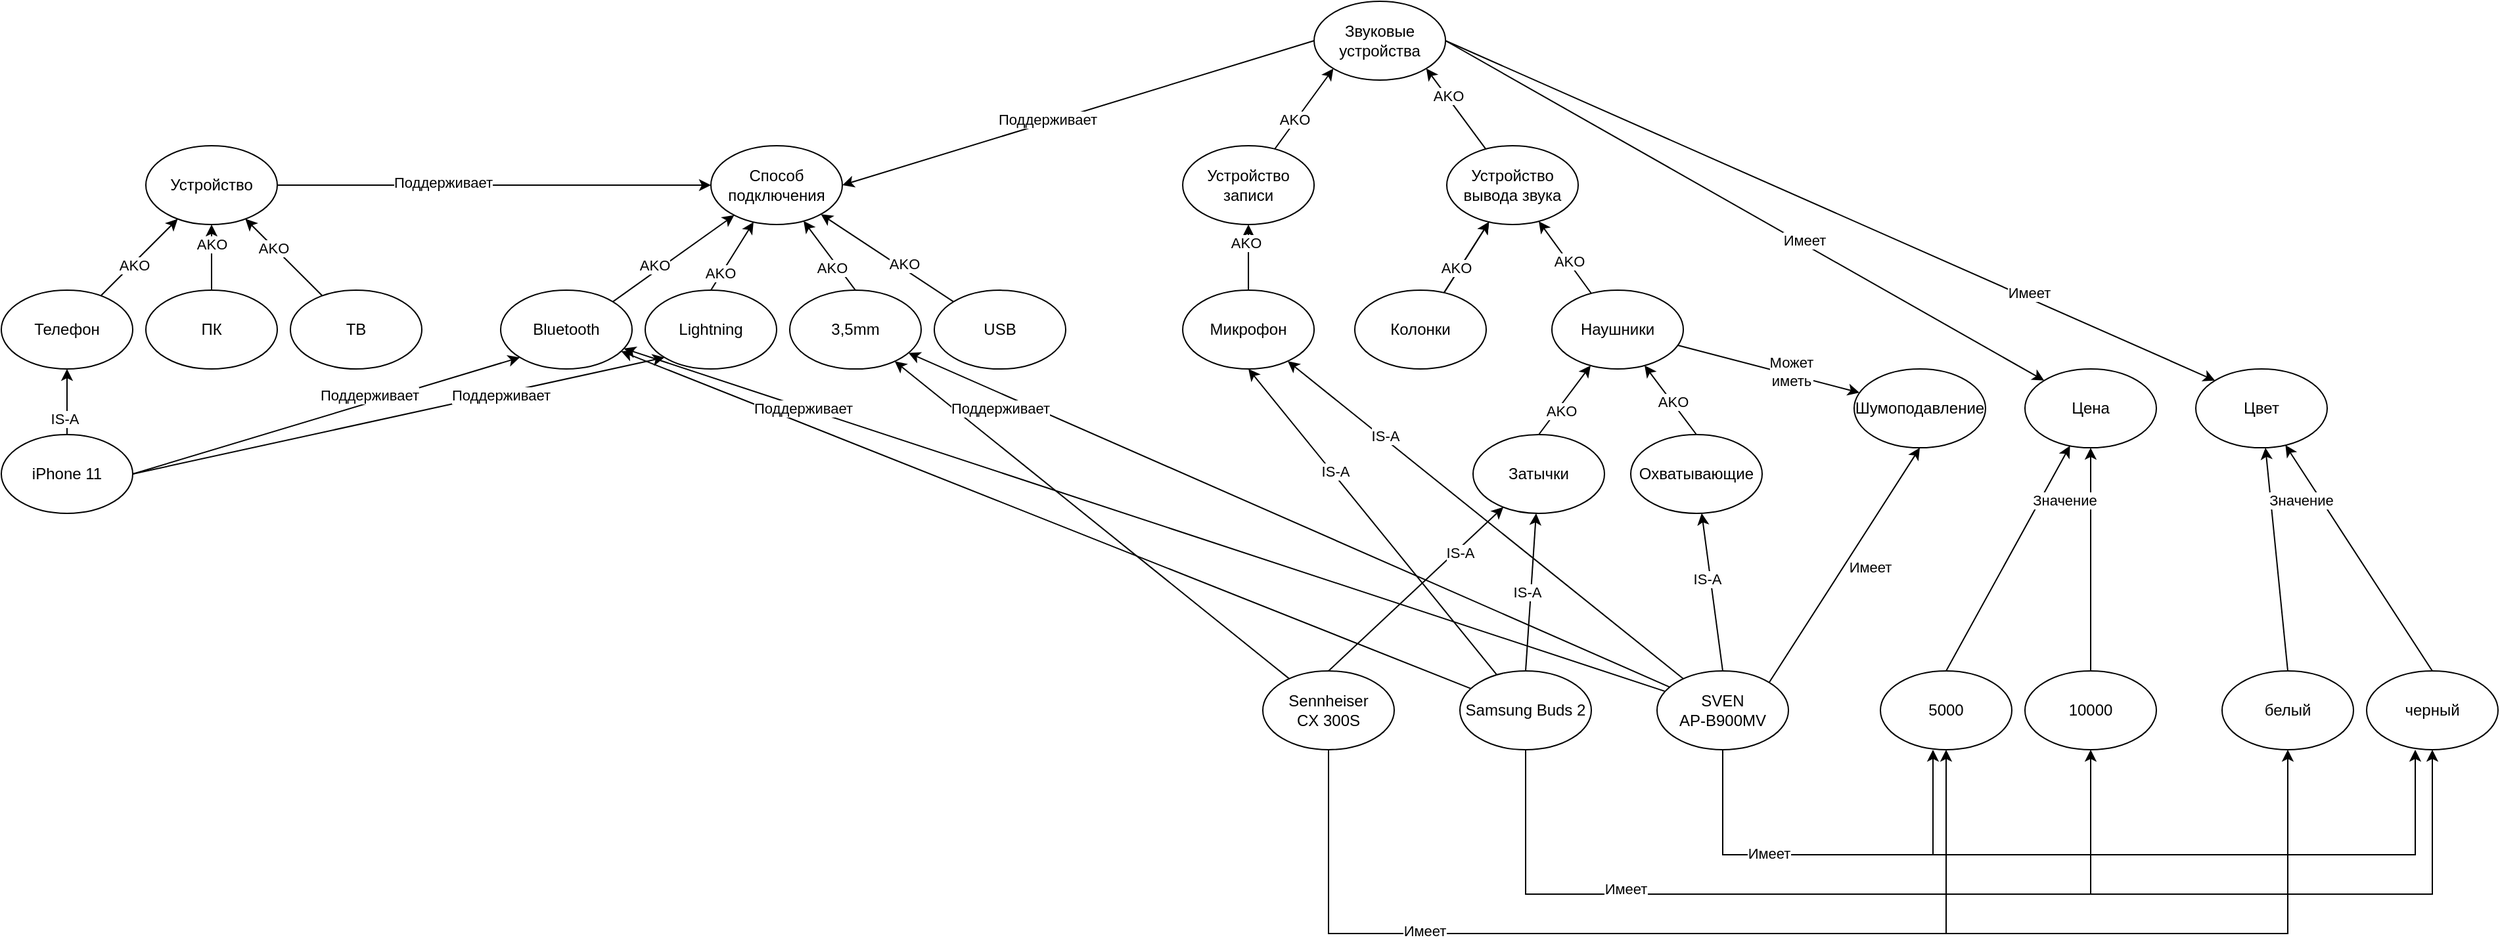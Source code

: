 <mxfile version="20.7.4" type="device"><diagram id="3Y6b7zOvN9q8wWa69pdr" name="Page-1"><mxGraphModel dx="2474" dy="1166" grid="1" gridSize="10" guides="1" tooltips="1" connect="1" arrows="1" fold="1" page="0" pageScale="1" pageWidth="850" pageHeight="1100" math="0" shadow="0"><root><mxCell id="0"/><mxCell id="1" parent="0"/><mxCell id="ArRMktAsQ7zONel15UkZ-35" value="" style="edgeStyle=none;rounded=0;orthogonalLoop=1;jettySize=auto;html=1;" edge="1" parent="1" source="XrKABQ83DVYuIjvo05Q5-3" target="XrKABQ83DVYuIjvo05Q5-1"><mxGeometry relative="1" as="geometry"/></mxCell><mxCell id="ArRMktAsQ7zONel15UkZ-16" style="edgeStyle=none;rounded=0;orthogonalLoop=1;jettySize=auto;html=1;exitX=0.5;exitY=0;exitDx=0;exitDy=0;" edge="1" parent="1" source="XrKABQ83DVYuIjvo05Q5-91" target="XrKABQ83DVYuIjvo05Q5-8"><mxGeometry relative="1" as="geometry"/></mxCell><mxCell id="ArRMktAsQ7zONel15UkZ-19" value="IS-A" style="edgeLabel;html=1;align=center;verticalAlign=middle;resizable=0;points=[];" vertex="1" connectable="0" parent="ArRMktAsQ7zONel15UkZ-16"><mxGeometry x="0.155" y="3" relative="1" as="geometry"><mxPoint x="25" y="-16" as="offset"/></mxGeometry></mxCell><mxCell id="XrKABQ83DVYuIjvo05Q5-60" style="edgeStyle=none;rounded=0;orthogonalLoop=1;jettySize=auto;html=1;entryX=1;entryY=1;entryDx=0;entryDy=0;" parent="1" source="XrKABQ83DVYuIjvo05Q5-1" target="XrKABQ83DVYuIjvo05Q5-10" edge="1"><mxGeometry relative="1" as="geometry"/></mxCell><mxCell id="XrKABQ83DVYuIjvo05Q5-61" value="AKO" style="edgeLabel;html=1;align=center;verticalAlign=middle;resizable=0;points=[];" parent="XrKABQ83DVYuIjvo05Q5-60" vertex="1" connectable="0"><mxGeometry x="0.32" relative="1" as="geometry"><mxPoint x="1" as="offset"/></mxGeometry></mxCell><mxCell id="XrKABQ83DVYuIjvo05Q5-1" value="Устройство вывода звука" style="ellipse;whiteSpace=wrap;html=1;" parent="1" vertex="1"><mxGeometry x="760" y="150" width="100" height="60" as="geometry"/></mxCell><mxCell id="XrKABQ83DVYuIjvo05Q5-64" style="edgeStyle=none;rounded=0;orthogonalLoop=1;jettySize=auto;html=1;" parent="1" source="XrKABQ83DVYuIjvo05Q5-2" target="XrKABQ83DVYuIjvo05Q5-1" edge="1"><mxGeometry relative="1" as="geometry"/></mxCell><mxCell id="XrKABQ83DVYuIjvo05Q5-65" value="AKO" style="edgeLabel;html=1;align=center;verticalAlign=middle;resizable=0;points=[];" parent="XrKABQ83DVYuIjvo05Q5-64" vertex="1" connectable="0"><mxGeometry x="0.41" y="2" relative="1" as="geometry"><mxPoint x="13" y="13" as="offset"/></mxGeometry></mxCell><mxCell id="XrKABQ83DVYuIjvo05Q5-75" style="edgeStyle=none;rounded=0;orthogonalLoop=1;jettySize=auto;html=1;" parent="1" source="XrKABQ83DVYuIjvo05Q5-2" target="XrKABQ83DVYuIjvo05Q5-26" edge="1"><mxGeometry relative="1" as="geometry"/></mxCell><mxCell id="XrKABQ83DVYuIjvo05Q5-76" value="Может&lt;br&gt;иметь" style="edgeLabel;html=1;align=center;verticalAlign=middle;resizable=0;points=[];" parent="XrKABQ83DVYuIjvo05Q5-75" vertex="1" connectable="0"><mxGeometry x="0.236" y="3" relative="1" as="geometry"><mxPoint as="offset"/></mxGeometry></mxCell><mxCell id="XrKABQ83DVYuIjvo05Q5-77" style="edgeStyle=none;rounded=0;orthogonalLoop=1;jettySize=auto;html=1;exitX=1;exitY=0.5;exitDx=0;exitDy=0;entryX=0;entryY=0;entryDx=0;entryDy=0;" parent="1" source="XrKABQ83DVYuIjvo05Q5-10" target="XrKABQ83DVYuIjvo05Q5-27" edge="1"><mxGeometry relative="1" as="geometry"/></mxCell><mxCell id="XrKABQ83DVYuIjvo05Q5-78" value="Имеет" style="edgeLabel;html=1;align=center;verticalAlign=middle;resizable=0;points=[];" parent="XrKABQ83DVYuIjvo05Q5-77" vertex="1" connectable="0"><mxGeometry x="0.19" y="3" relative="1" as="geometry"><mxPoint as="offset"/></mxGeometry></mxCell><mxCell id="XrKABQ83DVYuIjvo05Q5-79" style="edgeStyle=none;rounded=0;orthogonalLoop=1;jettySize=auto;html=1;exitX=1;exitY=0.5;exitDx=0;exitDy=0;entryX=0;entryY=0;entryDx=0;entryDy=0;" parent="1" source="XrKABQ83DVYuIjvo05Q5-10" target="XrKABQ83DVYuIjvo05Q5-31" edge="1"><mxGeometry relative="1" as="geometry"/></mxCell><mxCell id="XrKABQ83DVYuIjvo05Q5-80" value="Имеет" style="edgeLabel;html=1;align=center;verticalAlign=middle;resizable=0;points=[];" parent="XrKABQ83DVYuIjvo05Q5-79" vertex="1" connectable="0"><mxGeometry x="0.511" y="4" relative="1" as="geometry"><mxPoint as="offset"/></mxGeometry></mxCell><mxCell id="XrKABQ83DVYuIjvo05Q5-2" value="Наушники" style="ellipse;whiteSpace=wrap;html=1;" parent="1" vertex="1"><mxGeometry x="840" y="260" width="100" height="60" as="geometry"/></mxCell><mxCell id="XrKABQ83DVYuIjvo05Q5-62" style="edgeStyle=none;rounded=0;orthogonalLoop=1;jettySize=auto;html=1;" parent="1" source="XrKABQ83DVYuIjvo05Q5-3" target="XrKABQ83DVYuIjvo05Q5-1" edge="1"><mxGeometry relative="1" as="geometry"/></mxCell><mxCell id="XrKABQ83DVYuIjvo05Q5-63" value="AKO" style="edgeLabel;html=1;align=center;verticalAlign=middle;resizable=0;points=[];" parent="XrKABQ83DVYuIjvo05Q5-62" vertex="1" connectable="0"><mxGeometry x="-0.353" y="3" relative="1" as="geometry"><mxPoint as="offset"/></mxGeometry></mxCell><mxCell id="XrKABQ83DVYuIjvo05Q5-3" value="Колонки" style="ellipse;whiteSpace=wrap;html=1;" parent="1" vertex="1"><mxGeometry x="690" y="260" width="100" height="60" as="geometry"/></mxCell><mxCell id="XrKABQ83DVYuIjvo05Q5-4" value="Способ подключения" style="ellipse;whiteSpace=wrap;html=1;" parent="1" vertex="1"><mxGeometry x="200" y="150" width="100" height="60" as="geometry"/></mxCell><mxCell id="XrKABQ83DVYuIjvo05Q5-32" style="rounded=0;orthogonalLoop=1;jettySize=auto;html=1;exitX=1;exitY=0;exitDx=0;exitDy=0;" parent="1" source="XrKABQ83DVYuIjvo05Q5-5" target="XrKABQ83DVYuIjvo05Q5-4" edge="1"><mxGeometry relative="1" as="geometry"/></mxCell><mxCell id="XrKABQ83DVYuIjvo05Q5-33" value="AKO" style="edgeLabel;html=1;align=center;verticalAlign=middle;resizable=0;points=[];" parent="XrKABQ83DVYuIjvo05Q5-32" vertex="1" connectable="0"><mxGeometry x="-0.262" y="4" relative="1" as="geometry"><mxPoint as="offset"/></mxGeometry></mxCell><mxCell id="XrKABQ83DVYuIjvo05Q5-5" value="Bluetooth" style="ellipse;whiteSpace=wrap;html=1;" parent="1" vertex="1"><mxGeometry x="40" y="260" width="100" height="60" as="geometry"/></mxCell><mxCell id="XrKABQ83DVYuIjvo05Q5-6" value="3,5mm" style="ellipse;whiteSpace=wrap;html=1;" parent="1" vertex="1"><mxGeometry x="260" y="260.06" width="100" height="60" as="geometry"/></mxCell><mxCell id="XrKABQ83DVYuIjvo05Q5-66" style="edgeStyle=none;rounded=0;orthogonalLoop=1;jettySize=auto;html=1;exitX=0.5;exitY=0;exitDx=0;exitDy=0;" parent="1" source="XrKABQ83DVYuIjvo05Q5-8" target="XrKABQ83DVYuIjvo05Q5-2" edge="1"><mxGeometry relative="1" as="geometry"/></mxCell><mxCell id="XrKABQ83DVYuIjvo05Q5-67" value="AKO" style="edgeLabel;html=1;align=center;verticalAlign=middle;resizable=0;points=[];" parent="XrKABQ83DVYuIjvo05Q5-66" vertex="1" connectable="0"><mxGeometry x="-0.507" y="-1" relative="1" as="geometry"><mxPoint x="6" y="-6" as="offset"/></mxGeometry></mxCell><mxCell id="XrKABQ83DVYuIjvo05Q5-8" value="Затычки" style="ellipse;whiteSpace=wrap;html=1;" parent="1" vertex="1"><mxGeometry x="780" y="370" width="100" height="60" as="geometry"/></mxCell><mxCell id="XrKABQ83DVYuIjvo05Q5-68" style="edgeStyle=none;rounded=0;orthogonalLoop=1;jettySize=auto;html=1;exitX=0.5;exitY=0;exitDx=0;exitDy=0;" parent="1" source="XrKABQ83DVYuIjvo05Q5-9" target="XrKABQ83DVYuIjvo05Q5-2" edge="1"><mxGeometry relative="1" as="geometry"/></mxCell><mxCell id="XrKABQ83DVYuIjvo05Q5-69" value="AKO" style="edgeLabel;html=1;align=center;verticalAlign=middle;resizable=0;points=[];" parent="XrKABQ83DVYuIjvo05Q5-68" vertex="1" connectable="0"><mxGeometry x="0.569" relative="1" as="geometry"><mxPoint x="13" y="16" as="offset"/></mxGeometry></mxCell><mxCell id="XrKABQ83DVYuIjvo05Q5-9" value="Охватывающие" style="ellipse;whiteSpace=wrap;html=1;" parent="1" vertex="1"><mxGeometry x="900" y="370" width="100" height="60" as="geometry"/></mxCell><mxCell id="XrKABQ83DVYuIjvo05Q5-48" style="edgeStyle=none;rounded=0;orthogonalLoop=1;jettySize=auto;html=1;exitX=0;exitY=0.5;exitDx=0;exitDy=0;entryX=1;entryY=0.5;entryDx=0;entryDy=0;" parent="1" source="XrKABQ83DVYuIjvo05Q5-10" target="XrKABQ83DVYuIjvo05Q5-4" edge="1"><mxGeometry relative="1" as="geometry"/></mxCell><mxCell id="XrKABQ83DVYuIjvo05Q5-49" value="Поддерживает" style="edgeLabel;html=1;align=center;verticalAlign=middle;resizable=0;points=[];" parent="XrKABQ83DVYuIjvo05Q5-48" vertex="1" connectable="0"><mxGeometry x="0.127" y="-2" relative="1" as="geometry"><mxPoint as="offset"/></mxGeometry></mxCell><mxCell id="XrKABQ83DVYuIjvo05Q5-10" value="Звуковые устройства" style="ellipse;whiteSpace=wrap;html=1;" parent="1" vertex="1"><mxGeometry x="659.04" y="40" width="100" height="60" as="geometry"/></mxCell><mxCell id="XrKABQ83DVYuIjvo05Q5-56" style="edgeStyle=none;rounded=0;orthogonalLoop=1;jettySize=auto;html=1;entryX=0;entryY=1;entryDx=0;entryDy=0;" parent="1" source="XrKABQ83DVYuIjvo05Q5-11" target="XrKABQ83DVYuIjvo05Q5-10" edge="1"><mxGeometry relative="1" as="geometry"/></mxCell><mxCell id="XrKABQ83DVYuIjvo05Q5-57" value="AKO" style="edgeLabel;html=1;align=center;verticalAlign=middle;resizable=0;points=[];" parent="XrKABQ83DVYuIjvo05Q5-56" vertex="1" connectable="0"><mxGeometry x="-0.29" y="2" relative="1" as="geometry"><mxPoint as="offset"/></mxGeometry></mxCell><mxCell id="XrKABQ83DVYuIjvo05Q5-11" value="Устройство записи" style="ellipse;whiteSpace=wrap;html=1;" parent="1" vertex="1"><mxGeometry x="559.04" y="150" width="100" height="60" as="geometry"/></mxCell><mxCell id="XrKABQ83DVYuIjvo05Q5-58" style="edgeStyle=none;rounded=0;orthogonalLoop=1;jettySize=auto;html=1;exitX=0.5;exitY=0;exitDx=0;exitDy=0;entryX=0.5;entryY=1;entryDx=0;entryDy=0;" parent="1" source="XrKABQ83DVYuIjvo05Q5-12" target="XrKABQ83DVYuIjvo05Q5-11" edge="1"><mxGeometry relative="1" as="geometry"/></mxCell><mxCell id="XrKABQ83DVYuIjvo05Q5-59" value="AKO" style="edgeLabel;html=1;align=center;verticalAlign=middle;resizable=0;points=[];" parent="XrKABQ83DVYuIjvo05Q5-58" vertex="1" connectable="0"><mxGeometry x="0.44" y="2" relative="1" as="geometry"><mxPoint as="offset"/></mxGeometry></mxCell><mxCell id="XrKABQ83DVYuIjvo05Q5-12" value="Микрофон" style="ellipse;whiteSpace=wrap;html=1;" parent="1" vertex="1"><mxGeometry x="559.04" y="260" width="100" height="60" as="geometry"/></mxCell><mxCell id="XrKABQ83DVYuIjvo05Q5-46" style="edgeStyle=none;rounded=0;orthogonalLoop=1;jettySize=auto;html=1;exitX=1;exitY=0.5;exitDx=0;exitDy=0;entryX=0;entryY=0.5;entryDx=0;entryDy=0;" parent="1" source="XrKABQ83DVYuIjvo05Q5-24" target="XrKABQ83DVYuIjvo05Q5-4" edge="1"><mxGeometry relative="1" as="geometry"/></mxCell><mxCell id="XrKABQ83DVYuIjvo05Q5-47" value="Поддерживает" style="edgeLabel;html=1;align=center;verticalAlign=middle;resizable=0;points=[];" parent="XrKABQ83DVYuIjvo05Q5-46" vertex="1" connectable="0"><mxGeometry x="-0.236" y="2" relative="1" as="geometry"><mxPoint as="offset"/></mxGeometry></mxCell><mxCell id="XrKABQ83DVYuIjvo05Q5-24" value="Устройство" style="ellipse;whiteSpace=wrap;html=1;" parent="1" vertex="1"><mxGeometry x="-230" y="150" width="100" height="60" as="geometry"/></mxCell><mxCell id="XrKABQ83DVYuIjvo05Q5-43" style="edgeStyle=none;rounded=0;orthogonalLoop=1;jettySize=auto;html=1;exitX=0;exitY=0;exitDx=0;exitDy=0;" parent="1" source="XrKABQ83DVYuIjvo05Q5-25" target="XrKABQ83DVYuIjvo05Q5-4" edge="1"><mxGeometry relative="1" as="geometry"/></mxCell><mxCell id="XrKABQ83DVYuIjvo05Q5-44" value="&lt;span style=&quot;color: rgba(0, 0, 0, 0); font-family: monospace; font-size: 0px; text-align: start;&quot;&gt;%3CmxGraphModel%3E%3Croot%3E%3CmxCell%20id%3D%220%22%2F%3E%3CmxCell%20id%3D%221%22%20parent%3D%220%22%2F%3E%3CmxCell%20id%3D%222%22%20value%3D%22AKO%22%20style%3D%22edgeLabel%3Bhtml%3D1%3Balign%3Dcenter%3BverticalAlign%3Dmiddle%3Bresizable%3D0%3Bpoints%3D%5B%5D%3B%22%20vertex%3D%221%22%20connectable%3D%220%22%20parent%3D%221%22%3E%3CmxGeometry%20x%3D%22246%22%20y%3D%22242%22%20as%3D%22geometry%22%2F%3E%3C%2FmxCell%3E%3C%2Froot%3E%3C%2FmxGraphModel%3E&lt;/span&gt;" style="edgeLabel;html=1;align=center;verticalAlign=middle;resizable=0;points=[];" parent="XrKABQ83DVYuIjvo05Q5-43" vertex="1" connectable="0"><mxGeometry x="-0.3" y="-3" relative="1" as="geometry"><mxPoint as="offset"/></mxGeometry></mxCell><mxCell id="XrKABQ83DVYuIjvo05Q5-45" value="AKO" style="edgeLabel;html=1;align=center;verticalAlign=middle;resizable=0;points=[];" parent="XrKABQ83DVYuIjvo05Q5-43" vertex="1" connectable="0"><mxGeometry x="-0.443" y="-4" relative="1" as="geometry"><mxPoint x="-12" y="-7" as="offset"/></mxGeometry></mxCell><mxCell id="XrKABQ83DVYuIjvo05Q5-25" value="USB" style="ellipse;whiteSpace=wrap;html=1;" parent="1" vertex="1"><mxGeometry x="370" y="260.06" width="100" height="60" as="geometry"/></mxCell><mxCell id="XrKABQ83DVYuIjvo05Q5-26" value="Шумоподавление" style="ellipse;whiteSpace=wrap;html=1;" parent="1" vertex="1"><mxGeometry x="1070" y="320.06" width="100" height="60" as="geometry"/></mxCell><mxCell id="XrKABQ83DVYuIjvo05Q5-27" value="Цена" style="ellipse;whiteSpace=wrap;html=1;" parent="1" vertex="1"><mxGeometry x="1200" y="320.06" width="100" height="60" as="geometry"/></mxCell><mxCell id="XrKABQ83DVYuIjvo05Q5-50" style="edgeStyle=none;rounded=0;orthogonalLoop=1;jettySize=auto;html=1;" parent="1" source="XrKABQ83DVYuIjvo05Q5-28" target="XrKABQ83DVYuIjvo05Q5-24" edge="1"><mxGeometry relative="1" as="geometry"/></mxCell><mxCell id="XrKABQ83DVYuIjvo05Q5-51" value="AKO" style="edgeLabel;html=1;align=center;verticalAlign=middle;resizable=0;points=[];" parent="XrKABQ83DVYuIjvo05Q5-50" vertex="1" connectable="0"><mxGeometry x="-0.179" y="-1" relative="1" as="geometry"><mxPoint as="offset"/></mxGeometry></mxCell><mxCell id="XrKABQ83DVYuIjvo05Q5-28" value="Телефон" style="ellipse;whiteSpace=wrap;html=1;" parent="1" vertex="1"><mxGeometry x="-340" y="260" width="100" height="60" as="geometry"/></mxCell><mxCell id="XrKABQ83DVYuIjvo05Q5-52" style="edgeStyle=none;rounded=0;orthogonalLoop=1;jettySize=auto;html=1;" parent="1" source="XrKABQ83DVYuIjvo05Q5-29" target="XrKABQ83DVYuIjvo05Q5-24" edge="1"><mxGeometry relative="1" as="geometry"/></mxCell><mxCell id="XrKABQ83DVYuIjvo05Q5-53" value="AKO" style="edgeLabel;html=1;align=center;verticalAlign=middle;resizable=0;points=[];" parent="XrKABQ83DVYuIjvo05Q5-52" vertex="1" connectable="0"><mxGeometry x="0.429" relative="1" as="geometry"><mxPoint as="offset"/></mxGeometry></mxCell><mxCell id="XrKABQ83DVYuIjvo05Q5-29" value="ПК" style="ellipse;whiteSpace=wrap;html=1;" parent="1" vertex="1"><mxGeometry x="-230" y="260" width="100" height="60" as="geometry"/></mxCell><mxCell id="XrKABQ83DVYuIjvo05Q5-54" style="edgeStyle=none;rounded=0;orthogonalLoop=1;jettySize=auto;html=1;" parent="1" source="XrKABQ83DVYuIjvo05Q5-30" target="XrKABQ83DVYuIjvo05Q5-24" edge="1"><mxGeometry relative="1" as="geometry"/></mxCell><mxCell id="XrKABQ83DVYuIjvo05Q5-55" value="AKO" style="edgeLabel;html=1;align=center;verticalAlign=middle;resizable=0;points=[];" parent="XrKABQ83DVYuIjvo05Q5-54" vertex="1" connectable="0"><mxGeometry x="0.263" y="1" relative="1" as="geometry"><mxPoint as="offset"/></mxGeometry></mxCell><mxCell id="XrKABQ83DVYuIjvo05Q5-30" value="ТВ" style="ellipse;whiteSpace=wrap;html=1;" parent="1" vertex="1"><mxGeometry x="-120" y="260" width="100" height="60" as="geometry"/></mxCell><mxCell id="XrKABQ83DVYuIjvo05Q5-31" value="Цвет" style="ellipse;whiteSpace=wrap;html=1;" parent="1" vertex="1"><mxGeometry x="1330" y="320.06" width="100" height="60" as="geometry"/></mxCell><mxCell id="XrKABQ83DVYuIjvo05Q5-36" style="rounded=0;orthogonalLoop=1;jettySize=auto;html=1;exitX=0.5;exitY=0;exitDx=0;exitDy=0;" parent="1" source="XrKABQ83DVYuIjvo05Q5-6" target="XrKABQ83DVYuIjvo05Q5-4" edge="1"><mxGeometry relative="1" as="geometry"><mxPoint x="229.996" y="523.436" as="sourcePoint"/><mxPoint x="305.144" y="470.004" as="targetPoint"/></mxGeometry></mxCell><mxCell id="XrKABQ83DVYuIjvo05Q5-37" value="AKO" style="edgeLabel;html=1;align=center;verticalAlign=middle;resizable=0;points=[];" parent="XrKABQ83DVYuIjvo05Q5-36" vertex="1" connectable="0"><mxGeometry x="-0.262" y="4" relative="1" as="geometry"><mxPoint as="offset"/></mxGeometry></mxCell><mxCell id="XrKABQ83DVYuIjvo05Q5-71" style="edgeStyle=none;rounded=0;orthogonalLoop=1;jettySize=auto;html=1;exitX=0.5;exitY=0;exitDx=0;exitDy=0;entryX=0.5;entryY=1;entryDx=0;entryDy=0;" parent="1" source="XrKABQ83DVYuIjvo05Q5-70" target="XrKABQ83DVYuIjvo05Q5-28" edge="1"><mxGeometry relative="1" as="geometry"/></mxCell><mxCell id="XrKABQ83DVYuIjvo05Q5-72" value="IS-A" style="edgeLabel;html=1;align=center;verticalAlign=middle;resizable=0;points=[];" parent="XrKABQ83DVYuIjvo05Q5-71" vertex="1" connectable="0"><mxGeometry x="-0.52" y="2" relative="1" as="geometry"><mxPoint as="offset"/></mxGeometry></mxCell><mxCell id="XrKABQ83DVYuIjvo05Q5-82" style="edgeStyle=none;rounded=0;orthogonalLoop=1;jettySize=auto;html=1;exitX=1;exitY=0.5;exitDx=0;exitDy=0;entryX=0;entryY=1;entryDx=0;entryDy=0;" parent="1" source="XrKABQ83DVYuIjvo05Q5-70" target="XrKABQ83DVYuIjvo05Q5-5" edge="1"><mxGeometry relative="1" as="geometry"/></mxCell><mxCell id="XrKABQ83DVYuIjvo05Q5-83" value="Поддерживает" style="edgeLabel;html=1;align=center;verticalAlign=middle;resizable=0;points=[];" parent="XrKABQ83DVYuIjvo05Q5-82" vertex="1" connectable="0"><mxGeometry x="-0.4" y="2" relative="1" as="geometry"><mxPoint x="92" y="-32" as="offset"/></mxGeometry></mxCell><mxCell id="XrKABQ83DVYuIjvo05Q5-88" style="edgeStyle=none;rounded=0;orthogonalLoop=1;jettySize=auto;html=1;exitX=1;exitY=0.5;exitDx=0;exitDy=0;entryX=0;entryY=1;entryDx=0;entryDy=0;" parent="1" source="XrKABQ83DVYuIjvo05Q5-70" target="XrKABQ83DVYuIjvo05Q5-84" edge="1"><mxGeometry relative="1" as="geometry"/></mxCell><mxCell id="XrKABQ83DVYuIjvo05Q5-89" value="Поддерживает" style="edgeLabel;html=1;align=center;verticalAlign=middle;resizable=0;points=[];" parent="XrKABQ83DVYuIjvo05Q5-88" vertex="1" connectable="0"><mxGeometry x="0.467" y="1" relative="1" as="geometry"><mxPoint x="-17" y="6" as="offset"/></mxGeometry></mxCell><mxCell id="XrKABQ83DVYuIjvo05Q5-70" value="iPhone 11" style="ellipse;whiteSpace=wrap;html=1;" parent="1" vertex="1"><mxGeometry x="-340" y="370" width="100" height="60" as="geometry"/></mxCell><mxCell id="XrKABQ83DVYuIjvo05Q5-86" style="edgeStyle=none;rounded=0;orthogonalLoop=1;jettySize=auto;html=1;exitX=0.5;exitY=0;exitDx=0;exitDy=0;" parent="1" source="XrKABQ83DVYuIjvo05Q5-84" target="XrKABQ83DVYuIjvo05Q5-4" edge="1"><mxGeometry relative="1" as="geometry"/></mxCell><mxCell id="XrKABQ83DVYuIjvo05Q5-87" value="AKO" style="edgeLabel;html=1;align=center;verticalAlign=middle;resizable=0;points=[];" parent="XrKABQ83DVYuIjvo05Q5-86" vertex="1" connectable="0"><mxGeometry x="-0.519" y="1" relative="1" as="geometry"><mxPoint as="offset"/></mxGeometry></mxCell><mxCell id="XrKABQ83DVYuIjvo05Q5-84" value="Lightning" style="ellipse;whiteSpace=wrap;html=1;" parent="1" vertex="1"><mxGeometry x="150" y="260" width="100" height="60" as="geometry"/></mxCell><mxCell id="ArRMktAsQ7zONel15UkZ-1" style="rounded=0;orthogonalLoop=1;jettySize=auto;html=1;" edge="1" parent="1" source="XrKABQ83DVYuIjvo05Q5-90" target="XrKABQ83DVYuIjvo05Q5-6"><mxGeometry relative="1" as="geometry"/></mxCell><mxCell id="ArRMktAsQ7zONel15UkZ-2" style="edgeStyle=none;rounded=0;orthogonalLoop=1;jettySize=auto;html=1;" edge="1" parent="1" source="XrKABQ83DVYuIjvo05Q5-90" target="XrKABQ83DVYuIjvo05Q5-5"><mxGeometry relative="1" as="geometry"/></mxCell><mxCell id="ArRMktAsQ7zONel15UkZ-3" style="edgeStyle=none;rounded=0;orthogonalLoop=1;jettySize=auto;html=1;exitX=1;exitY=0;exitDx=0;exitDy=0;entryX=0.5;entryY=1;entryDx=0;entryDy=0;" edge="1" parent="1" source="XrKABQ83DVYuIjvo05Q5-90" target="XrKABQ83DVYuIjvo05Q5-26"><mxGeometry relative="1" as="geometry"/></mxCell><mxCell id="ArRMktAsQ7zONel15UkZ-12" value="Имеет" style="edgeLabel;html=1;align=center;verticalAlign=middle;resizable=0;points=[];" vertex="1" connectable="0" parent="ArRMktAsQ7zONel15UkZ-3"><mxGeometry x="-0.37" y="3" relative="1" as="geometry"><mxPoint x="43" y="-30" as="offset"/></mxGeometry></mxCell><mxCell id="ArRMktAsQ7zONel15UkZ-18" style="edgeStyle=none;rounded=0;orthogonalLoop=1;jettySize=auto;html=1;exitX=0.5;exitY=0;exitDx=0;exitDy=0;" edge="1" parent="1" source="XrKABQ83DVYuIjvo05Q5-90" target="XrKABQ83DVYuIjvo05Q5-9"><mxGeometry relative="1" as="geometry"/></mxCell><mxCell id="ArRMktAsQ7zONel15UkZ-21" value="IS-A" style="edgeLabel;html=1;align=center;verticalAlign=middle;resizable=0;points=[];" vertex="1" connectable="0" parent="ArRMktAsQ7zONel15UkZ-18"><mxGeometry x="0.351" y="-1" relative="1" as="geometry"><mxPoint x="-2" y="11" as="offset"/></mxGeometry></mxCell><mxCell id="ArRMktAsQ7zONel15UkZ-26" style="edgeStyle=orthogonalEdgeStyle;rounded=0;orthogonalLoop=1;jettySize=auto;html=1;exitX=0.5;exitY=1;exitDx=0;exitDy=0;entryX=0.4;entryY=1;entryDx=0;entryDy=0;entryPerimeter=0;" edge="1" parent="1" source="XrKABQ83DVYuIjvo05Q5-90" target="XrKABQ83DVYuIjvo05Q5-93"><mxGeometry relative="1" as="geometry"><Array as="points"><mxPoint x="970" y="690"/><mxPoint x="1130" y="690"/></Array></mxGeometry></mxCell><mxCell id="ArRMktAsQ7zONel15UkZ-27" style="edgeStyle=orthogonalEdgeStyle;rounded=0;orthogonalLoop=1;jettySize=auto;html=1;exitX=0.5;exitY=1;exitDx=0;exitDy=0;entryX=0.37;entryY=1;entryDx=0;entryDy=0;entryPerimeter=0;" edge="1" parent="1" source="XrKABQ83DVYuIjvo05Q5-90" target="XrKABQ83DVYuIjvo05Q5-96"><mxGeometry relative="1" as="geometry"><Array as="points"><mxPoint x="970" y="690"/><mxPoint x="1497" y="690"/></Array></mxGeometry></mxCell><mxCell id="ArRMktAsQ7zONel15UkZ-30" value="Имеет" style="edgeLabel;html=1;align=center;verticalAlign=middle;resizable=0;points=[];" vertex="1" connectable="0" parent="ArRMktAsQ7zONel15UkZ-27"><mxGeometry x="-0.667" y="1" relative="1" as="geometry"><mxPoint as="offset"/></mxGeometry></mxCell><mxCell id="ArRMktAsQ7zONel15UkZ-32" style="edgeStyle=none;rounded=0;orthogonalLoop=1;jettySize=auto;html=1;" edge="1" parent="1" source="XrKABQ83DVYuIjvo05Q5-90" target="XrKABQ83DVYuIjvo05Q5-12"><mxGeometry relative="1" as="geometry"/></mxCell><mxCell id="ArRMktAsQ7zONel15UkZ-34" value="IS-A" style="edgeLabel;html=1;align=center;verticalAlign=middle;resizable=0;points=[];" vertex="1" connectable="0" parent="ArRMktAsQ7zONel15UkZ-32"><mxGeometry x="0.519" y="-2" relative="1" as="geometry"><mxPoint as="offset"/></mxGeometry></mxCell><mxCell id="XrKABQ83DVYuIjvo05Q5-90" value="SVEN&lt;br&gt;AP-B900MV" style="ellipse;whiteSpace=wrap;html=1;" parent="1" vertex="1"><mxGeometry x="920" y="550" width="100" height="60" as="geometry"/></mxCell><mxCell id="ArRMktAsQ7zONel15UkZ-4" style="edgeStyle=none;rounded=0;orthogonalLoop=1;jettySize=auto;html=1;" edge="1" parent="1" source="XrKABQ83DVYuIjvo05Q5-91" target="XrKABQ83DVYuIjvo05Q5-6"><mxGeometry relative="1" as="geometry"/></mxCell><mxCell id="ArRMktAsQ7zONel15UkZ-22" style="edgeStyle=orthogonalEdgeStyle;rounded=0;orthogonalLoop=1;jettySize=auto;html=1;exitX=0.5;exitY=1;exitDx=0;exitDy=0;entryX=0.5;entryY=1;entryDx=0;entryDy=0;" edge="1" parent="1" source="XrKABQ83DVYuIjvo05Q5-91" target="XrKABQ83DVYuIjvo05Q5-93"><mxGeometry relative="1" as="geometry"><Array as="points"><mxPoint x="670" y="750"/><mxPoint x="1140" y="750"/></Array></mxGeometry></mxCell><mxCell id="ArRMktAsQ7zONel15UkZ-23" style="edgeStyle=orthogonalEdgeStyle;rounded=0;orthogonalLoop=1;jettySize=auto;html=1;exitX=0.5;exitY=1;exitDx=0;exitDy=0;entryX=0.5;entryY=1;entryDx=0;entryDy=0;" edge="1" parent="1" source="XrKABQ83DVYuIjvo05Q5-91" target="XrKABQ83DVYuIjvo05Q5-95"><mxGeometry relative="1" as="geometry"><Array as="points"><mxPoint x="670" y="750"/><mxPoint x="1400" y="750"/></Array></mxGeometry></mxCell><mxCell id="ArRMktAsQ7zONel15UkZ-28" value="Имеет" style="edgeLabel;html=1;align=center;verticalAlign=middle;resizable=0;points=[];" vertex="1" connectable="0" parent="ArRMktAsQ7zONel15UkZ-23"><mxGeometry x="-0.578" y="2" relative="1" as="geometry"><mxPoint as="offset"/></mxGeometry></mxCell><mxCell id="XrKABQ83DVYuIjvo05Q5-91" value="Sennheiser&lt;br&gt;CX 300S" style="ellipse;whiteSpace=wrap;html=1;" parent="1" vertex="1"><mxGeometry x="620" y="550" width="100" height="60" as="geometry"/></mxCell><mxCell id="ArRMktAsQ7zONel15UkZ-5" style="edgeStyle=none;rounded=0;orthogonalLoop=1;jettySize=auto;html=1;" edge="1" parent="1" source="XrKABQ83DVYuIjvo05Q5-92" target="XrKABQ83DVYuIjvo05Q5-5"><mxGeometry relative="1" as="geometry"/></mxCell><mxCell id="ArRMktAsQ7zONel15UkZ-17" style="edgeStyle=none;rounded=0;orthogonalLoop=1;jettySize=auto;html=1;exitX=0.5;exitY=0;exitDx=0;exitDy=0;" edge="1" parent="1" source="XrKABQ83DVYuIjvo05Q5-92" target="XrKABQ83DVYuIjvo05Q5-8"><mxGeometry relative="1" as="geometry"/></mxCell><mxCell id="ArRMktAsQ7zONel15UkZ-20" value="IS-A" style="edgeLabel;html=1;align=center;verticalAlign=middle;resizable=0;points=[];" vertex="1" connectable="0" parent="ArRMktAsQ7zONel15UkZ-17"><mxGeometry x="0.317" y="-1" relative="1" as="geometry"><mxPoint x="-6" y="19" as="offset"/></mxGeometry></mxCell><mxCell id="ArRMktAsQ7zONel15UkZ-24" style="edgeStyle=orthogonalEdgeStyle;rounded=0;orthogonalLoop=1;jettySize=auto;html=1;exitX=0.5;exitY=1;exitDx=0;exitDy=0;entryX=0.5;entryY=1;entryDx=0;entryDy=0;" edge="1" parent="1" source="XrKABQ83DVYuIjvo05Q5-92" target="XrKABQ83DVYuIjvo05Q5-94"><mxGeometry relative="1" as="geometry"><Array as="points"><mxPoint x="820" y="720"/><mxPoint x="1250" y="720"/></Array></mxGeometry></mxCell><mxCell id="ArRMktAsQ7zONel15UkZ-25" style="edgeStyle=orthogonalEdgeStyle;rounded=0;orthogonalLoop=1;jettySize=auto;html=1;exitX=0.5;exitY=1;exitDx=0;exitDy=0;entryX=0.5;entryY=1;entryDx=0;entryDy=0;" edge="1" parent="1" source="XrKABQ83DVYuIjvo05Q5-92" target="XrKABQ83DVYuIjvo05Q5-96"><mxGeometry relative="1" as="geometry"><Array as="points"><mxPoint x="820" y="720"/><mxPoint x="1510" y="720"/></Array></mxGeometry></mxCell><mxCell id="ArRMktAsQ7zONel15UkZ-29" value="Имеет" style="edgeLabel;html=1;align=center;verticalAlign=middle;resizable=0;points=[];" vertex="1" connectable="0" parent="ArRMktAsQ7zONel15UkZ-25"><mxGeometry x="-0.591" y="4" relative="1" as="geometry"><mxPoint as="offset"/></mxGeometry></mxCell><mxCell id="ArRMktAsQ7zONel15UkZ-31" style="rounded=0;orthogonalLoop=1;jettySize=auto;html=1;entryX=0.5;entryY=1;entryDx=0;entryDy=0;" edge="1" parent="1" source="XrKABQ83DVYuIjvo05Q5-92" target="XrKABQ83DVYuIjvo05Q5-12"><mxGeometry relative="1" as="geometry"/></mxCell><mxCell id="ArRMktAsQ7zONel15UkZ-33" value="IS-A" style="edgeLabel;html=1;align=center;verticalAlign=middle;resizable=0;points=[];" vertex="1" connectable="0" parent="ArRMktAsQ7zONel15UkZ-31"><mxGeometry x="0.319" y="-2" relative="1" as="geometry"><mxPoint as="offset"/></mxGeometry></mxCell><mxCell id="XrKABQ83DVYuIjvo05Q5-92" value="Samsung Buds 2" style="ellipse;whiteSpace=wrap;html=1;" parent="1" vertex="1"><mxGeometry x="770" y="550" width="100" height="60" as="geometry"/></mxCell><mxCell id="ArRMktAsQ7zONel15UkZ-6" style="edgeStyle=none;rounded=0;orthogonalLoop=1;jettySize=auto;html=1;exitX=0.5;exitY=0;exitDx=0;exitDy=0;" edge="1" parent="1" source="XrKABQ83DVYuIjvo05Q5-93" target="XrKABQ83DVYuIjvo05Q5-27"><mxGeometry relative="1" as="geometry"/></mxCell><mxCell id="XrKABQ83DVYuIjvo05Q5-93" value="5000" style="ellipse;whiteSpace=wrap;html=1;" parent="1" vertex="1"><mxGeometry x="1090" y="550" width="100" height="60" as="geometry"/></mxCell><mxCell id="ArRMktAsQ7zONel15UkZ-7" style="edgeStyle=none;rounded=0;orthogonalLoop=1;jettySize=auto;html=1;exitX=0.5;exitY=0;exitDx=0;exitDy=0;" edge="1" parent="1" source="XrKABQ83DVYuIjvo05Q5-94" target="XrKABQ83DVYuIjvo05Q5-27"><mxGeometry relative="1" as="geometry"/></mxCell><mxCell id="ArRMktAsQ7zONel15UkZ-14" value="Значение" style="edgeLabel;html=1;align=center;verticalAlign=middle;resizable=0;points=[];" vertex="1" connectable="0" parent="ArRMktAsQ7zONel15UkZ-7"><mxGeometry x="0.224" y="1" relative="1" as="geometry"><mxPoint x="-19" y="-26" as="offset"/></mxGeometry></mxCell><mxCell id="XrKABQ83DVYuIjvo05Q5-94" value="10000" style="ellipse;whiteSpace=wrap;html=1;" parent="1" vertex="1"><mxGeometry x="1200" y="550" width="100" height="60" as="geometry"/></mxCell><mxCell id="XrKABQ83DVYuIjvo05Q5-95" value="белый" style="ellipse;whiteSpace=wrap;html=1;" parent="1" vertex="1"><mxGeometry x="1350" y="550" width="100" height="60" as="geometry"/></mxCell><mxCell id="ArRMktAsQ7zONel15UkZ-9" style="edgeStyle=none;rounded=0;orthogonalLoop=1;jettySize=auto;html=1;exitX=0.5;exitY=0;exitDx=0;exitDy=0;" edge="1" parent="1" source="XrKABQ83DVYuIjvo05Q5-96" target="XrKABQ83DVYuIjvo05Q5-31"><mxGeometry relative="1" as="geometry"/></mxCell><mxCell id="XrKABQ83DVYuIjvo05Q5-96" value="черный" style="ellipse;whiteSpace=wrap;html=1;" parent="1" vertex="1"><mxGeometry x="1460" y="550" width="100" height="60" as="geometry"/></mxCell><mxCell id="ArRMktAsQ7zONel15UkZ-10" value="Поддерживает" style="edgeLabel;html=1;align=center;verticalAlign=middle;resizable=0;points=[];" vertex="1" connectable="0" parent="1"><mxGeometry x="270.001" y="350.061" as="geometry"/></mxCell><mxCell id="ArRMktAsQ7zONel15UkZ-11" value="Поддерживает" style="edgeLabel;html=1;align=center;verticalAlign=middle;resizable=0;points=[];" vertex="1" connectable="0" parent="1"><mxGeometry x="420.001" y="350.061" as="geometry"/></mxCell><mxCell id="ArRMktAsQ7zONel15UkZ-8" style="edgeStyle=none;rounded=0;orthogonalLoop=1;jettySize=auto;html=1;exitX=0.5;exitY=0;exitDx=0;exitDy=0;" edge="1" parent="1" source="XrKABQ83DVYuIjvo05Q5-95" target="XrKABQ83DVYuIjvo05Q5-31"><mxGeometry relative="1" as="geometry"/></mxCell><mxCell id="ArRMktAsQ7zONel15UkZ-15" value="Значение" style="edgeLabel;html=1;align=center;verticalAlign=middle;resizable=0;points=[];" vertex="1" connectable="0" parent="ArRMktAsQ7zONel15UkZ-8"><mxGeometry x="0.521" y="3" relative="1" as="geometry"><mxPoint x="26" y="-1" as="offset"/></mxGeometry></mxCell></root></mxGraphModel></diagram></mxfile>